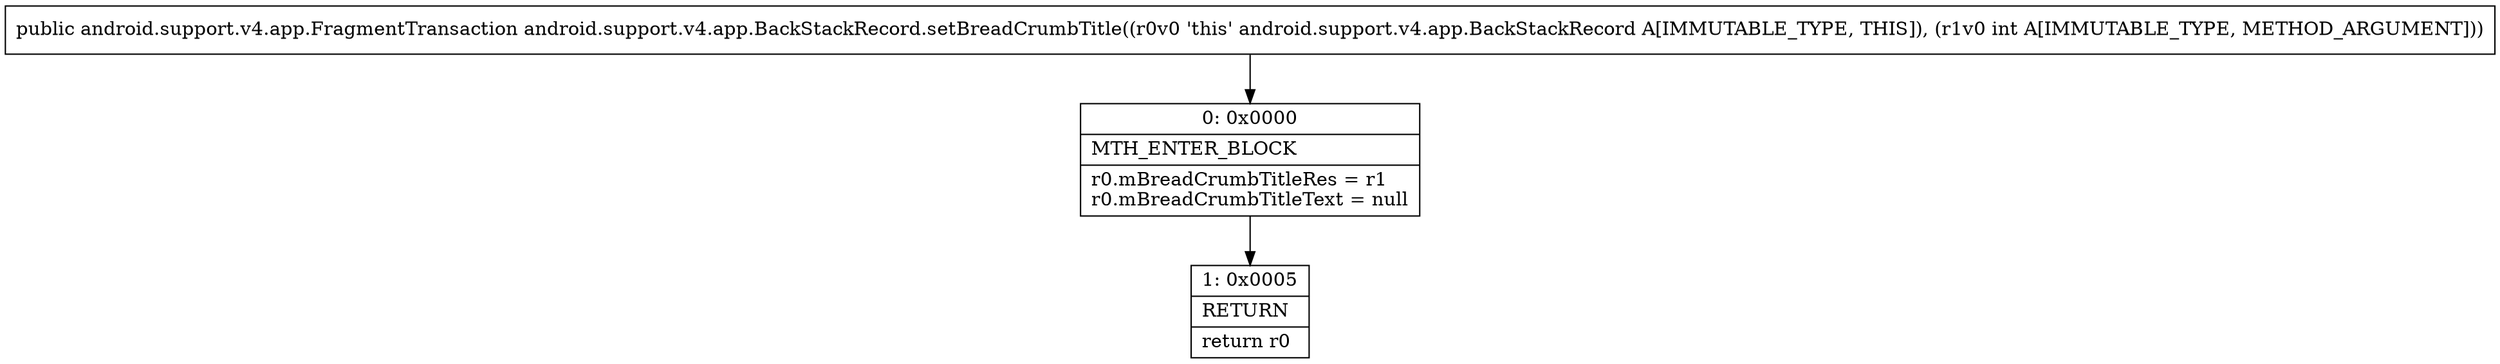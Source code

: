 digraph "CFG forandroid.support.v4.app.BackStackRecord.setBreadCrumbTitle(I)Landroid\/support\/v4\/app\/FragmentTransaction;" {
Node_0 [shape=record,label="{0\:\ 0x0000|MTH_ENTER_BLOCK\l|r0.mBreadCrumbTitleRes = r1\lr0.mBreadCrumbTitleText = null\l}"];
Node_1 [shape=record,label="{1\:\ 0x0005|RETURN\l|return r0\l}"];
MethodNode[shape=record,label="{public android.support.v4.app.FragmentTransaction android.support.v4.app.BackStackRecord.setBreadCrumbTitle((r0v0 'this' android.support.v4.app.BackStackRecord A[IMMUTABLE_TYPE, THIS]), (r1v0 int A[IMMUTABLE_TYPE, METHOD_ARGUMENT])) }"];
MethodNode -> Node_0;
Node_0 -> Node_1;
}

